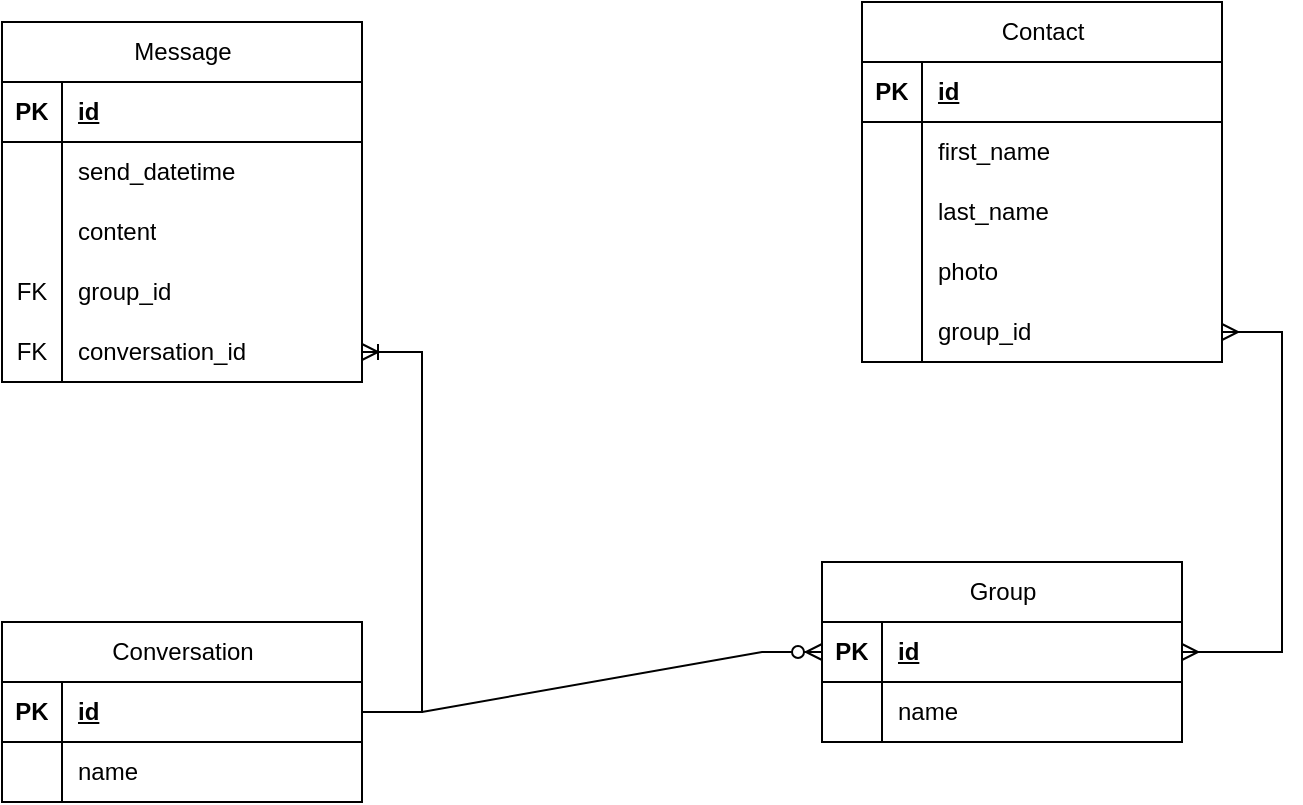<mxfile version="24.0.2" type="github">
  <diagram name="Page-1" id="xrr4apngarKOUb4QRKVY">
    <mxGraphModel dx="989" dy="1609" grid="1" gridSize="10" guides="1" tooltips="1" connect="1" arrows="1" fold="1" page="1" pageScale="1" pageWidth="850" pageHeight="1100" math="0" shadow="0">
      <root>
        <mxCell id="0" />
        <mxCell id="1" parent="0" />
        <mxCell id="gwMFD_dtJmfHwLMGCvl7-32" value="&lt;span style=&quot;font-weight: 400; text-wrap: wrap;&quot;&gt;Contact&lt;/span&gt;" style="shape=table;startSize=30;container=1;collapsible=1;childLayout=tableLayout;fixedRows=1;rowLines=0;fontStyle=1;align=center;resizeLast=1;html=1;" vertex="1" parent="1">
          <mxGeometry x="550" y="-10" width="180" height="180" as="geometry" />
        </mxCell>
        <mxCell id="gwMFD_dtJmfHwLMGCvl7-33" value="" style="shape=tableRow;horizontal=0;startSize=0;swimlaneHead=0;swimlaneBody=0;fillColor=none;collapsible=0;dropTarget=0;points=[[0,0.5],[1,0.5]];portConstraint=eastwest;top=0;left=0;right=0;bottom=1;" vertex="1" parent="gwMFD_dtJmfHwLMGCvl7-32">
          <mxGeometry y="30" width="180" height="30" as="geometry" />
        </mxCell>
        <mxCell id="gwMFD_dtJmfHwLMGCvl7-34" value="PK" style="shape=partialRectangle;connectable=0;fillColor=none;top=0;left=0;bottom=0;right=0;fontStyle=1;overflow=hidden;whiteSpace=wrap;html=1;" vertex="1" parent="gwMFD_dtJmfHwLMGCvl7-33">
          <mxGeometry width="30" height="30" as="geometry">
            <mxRectangle width="30" height="30" as="alternateBounds" />
          </mxGeometry>
        </mxCell>
        <mxCell id="gwMFD_dtJmfHwLMGCvl7-35" value="id" style="shape=partialRectangle;connectable=0;fillColor=none;top=0;left=0;bottom=0;right=0;align=left;spacingLeft=6;fontStyle=5;overflow=hidden;whiteSpace=wrap;html=1;" vertex="1" parent="gwMFD_dtJmfHwLMGCvl7-33">
          <mxGeometry x="30" width="150" height="30" as="geometry">
            <mxRectangle width="150" height="30" as="alternateBounds" />
          </mxGeometry>
        </mxCell>
        <mxCell id="gwMFD_dtJmfHwLMGCvl7-36" value="" style="shape=tableRow;horizontal=0;startSize=0;swimlaneHead=0;swimlaneBody=0;fillColor=none;collapsible=0;dropTarget=0;points=[[0,0.5],[1,0.5]];portConstraint=eastwest;top=0;left=0;right=0;bottom=0;" vertex="1" parent="gwMFD_dtJmfHwLMGCvl7-32">
          <mxGeometry y="60" width="180" height="30" as="geometry" />
        </mxCell>
        <mxCell id="gwMFD_dtJmfHwLMGCvl7-37" value="" style="shape=partialRectangle;connectable=0;fillColor=none;top=0;left=0;bottom=0;right=0;editable=1;overflow=hidden;whiteSpace=wrap;html=1;" vertex="1" parent="gwMFD_dtJmfHwLMGCvl7-36">
          <mxGeometry width="30" height="30" as="geometry">
            <mxRectangle width="30" height="30" as="alternateBounds" />
          </mxGeometry>
        </mxCell>
        <mxCell id="gwMFD_dtJmfHwLMGCvl7-38" value="first_name" style="shape=partialRectangle;connectable=0;fillColor=none;top=0;left=0;bottom=0;right=0;align=left;spacingLeft=6;overflow=hidden;whiteSpace=wrap;html=1;" vertex="1" parent="gwMFD_dtJmfHwLMGCvl7-36">
          <mxGeometry x="30" width="150" height="30" as="geometry">
            <mxRectangle width="150" height="30" as="alternateBounds" />
          </mxGeometry>
        </mxCell>
        <mxCell id="gwMFD_dtJmfHwLMGCvl7-39" value="" style="shape=tableRow;horizontal=0;startSize=0;swimlaneHead=0;swimlaneBody=0;fillColor=none;collapsible=0;dropTarget=0;points=[[0,0.5],[1,0.5]];portConstraint=eastwest;top=0;left=0;right=0;bottom=0;" vertex="1" parent="gwMFD_dtJmfHwLMGCvl7-32">
          <mxGeometry y="90" width="180" height="30" as="geometry" />
        </mxCell>
        <mxCell id="gwMFD_dtJmfHwLMGCvl7-40" value="" style="shape=partialRectangle;connectable=0;fillColor=none;top=0;left=0;bottom=0;right=0;editable=1;overflow=hidden;whiteSpace=wrap;html=1;" vertex="1" parent="gwMFD_dtJmfHwLMGCvl7-39">
          <mxGeometry width="30" height="30" as="geometry">
            <mxRectangle width="30" height="30" as="alternateBounds" />
          </mxGeometry>
        </mxCell>
        <mxCell id="gwMFD_dtJmfHwLMGCvl7-41" value="last_name" style="shape=partialRectangle;connectable=0;fillColor=none;top=0;left=0;bottom=0;right=0;align=left;spacingLeft=6;overflow=hidden;whiteSpace=wrap;html=1;" vertex="1" parent="gwMFD_dtJmfHwLMGCvl7-39">
          <mxGeometry x="30" width="150" height="30" as="geometry">
            <mxRectangle width="150" height="30" as="alternateBounds" />
          </mxGeometry>
        </mxCell>
        <mxCell id="gwMFD_dtJmfHwLMGCvl7-42" value="" style="shape=tableRow;horizontal=0;startSize=0;swimlaneHead=0;swimlaneBody=0;fillColor=none;collapsible=0;dropTarget=0;points=[[0,0.5],[1,0.5]];portConstraint=eastwest;top=0;left=0;right=0;bottom=0;" vertex="1" parent="gwMFD_dtJmfHwLMGCvl7-32">
          <mxGeometry y="120" width="180" height="30" as="geometry" />
        </mxCell>
        <mxCell id="gwMFD_dtJmfHwLMGCvl7-43" value="" style="shape=partialRectangle;connectable=0;fillColor=none;top=0;left=0;bottom=0;right=0;editable=1;overflow=hidden;whiteSpace=wrap;html=1;" vertex="1" parent="gwMFD_dtJmfHwLMGCvl7-42">
          <mxGeometry width="30" height="30" as="geometry">
            <mxRectangle width="30" height="30" as="alternateBounds" />
          </mxGeometry>
        </mxCell>
        <mxCell id="gwMFD_dtJmfHwLMGCvl7-44" value="photo" style="shape=partialRectangle;connectable=0;fillColor=none;top=0;left=0;bottom=0;right=0;align=left;spacingLeft=6;overflow=hidden;whiteSpace=wrap;html=1;" vertex="1" parent="gwMFD_dtJmfHwLMGCvl7-42">
          <mxGeometry x="30" width="150" height="30" as="geometry">
            <mxRectangle width="150" height="30" as="alternateBounds" />
          </mxGeometry>
        </mxCell>
        <mxCell id="gwMFD_dtJmfHwLMGCvl7-62" value="" style="shape=tableRow;horizontal=0;startSize=0;swimlaneHead=0;swimlaneBody=0;fillColor=none;collapsible=0;dropTarget=0;points=[[0,0.5],[1,0.5]];portConstraint=eastwest;top=0;left=0;right=0;bottom=0;" vertex="1" parent="gwMFD_dtJmfHwLMGCvl7-32">
          <mxGeometry y="150" width="180" height="30" as="geometry" />
        </mxCell>
        <mxCell id="gwMFD_dtJmfHwLMGCvl7-63" value="" style="shape=partialRectangle;connectable=0;fillColor=none;top=0;left=0;bottom=0;right=0;editable=1;overflow=hidden;whiteSpace=wrap;html=1;" vertex="1" parent="gwMFD_dtJmfHwLMGCvl7-62">
          <mxGeometry width="30" height="30" as="geometry">
            <mxRectangle width="30" height="30" as="alternateBounds" />
          </mxGeometry>
        </mxCell>
        <mxCell id="gwMFD_dtJmfHwLMGCvl7-64" value="group_id" style="shape=partialRectangle;connectable=0;fillColor=none;top=0;left=0;bottom=0;right=0;align=left;spacingLeft=6;overflow=hidden;whiteSpace=wrap;html=1;" vertex="1" parent="gwMFD_dtJmfHwLMGCvl7-62">
          <mxGeometry x="30" width="150" height="30" as="geometry">
            <mxRectangle width="150" height="30" as="alternateBounds" />
          </mxGeometry>
        </mxCell>
        <mxCell id="gwMFD_dtJmfHwLMGCvl7-45" value="&lt;span style=&quot;font-weight: 400; text-wrap: wrap;&quot;&gt;Message&lt;/span&gt;" style="shape=table;startSize=30;container=1;collapsible=1;childLayout=tableLayout;fixedRows=1;rowLines=0;fontStyle=1;align=center;resizeLast=1;html=1;" vertex="1" parent="1">
          <mxGeometry x="120" width="180" height="180" as="geometry" />
        </mxCell>
        <mxCell id="gwMFD_dtJmfHwLMGCvl7-46" value="" style="shape=tableRow;horizontal=0;startSize=0;swimlaneHead=0;swimlaneBody=0;fillColor=none;collapsible=0;dropTarget=0;points=[[0,0.5],[1,0.5]];portConstraint=eastwest;top=0;left=0;right=0;bottom=1;" vertex="1" parent="gwMFD_dtJmfHwLMGCvl7-45">
          <mxGeometry y="30" width="180" height="30" as="geometry" />
        </mxCell>
        <mxCell id="gwMFD_dtJmfHwLMGCvl7-47" value="PK" style="shape=partialRectangle;connectable=0;fillColor=none;top=0;left=0;bottom=0;right=0;fontStyle=1;overflow=hidden;whiteSpace=wrap;html=1;" vertex="1" parent="gwMFD_dtJmfHwLMGCvl7-46">
          <mxGeometry width="30" height="30" as="geometry">
            <mxRectangle width="30" height="30" as="alternateBounds" />
          </mxGeometry>
        </mxCell>
        <mxCell id="gwMFD_dtJmfHwLMGCvl7-48" value="id" style="shape=partialRectangle;connectable=0;fillColor=none;top=0;left=0;bottom=0;right=0;align=left;spacingLeft=6;fontStyle=5;overflow=hidden;whiteSpace=wrap;html=1;" vertex="1" parent="gwMFD_dtJmfHwLMGCvl7-46">
          <mxGeometry x="30" width="150" height="30" as="geometry">
            <mxRectangle width="150" height="30" as="alternateBounds" />
          </mxGeometry>
        </mxCell>
        <mxCell id="gwMFD_dtJmfHwLMGCvl7-49" value="" style="shape=tableRow;horizontal=0;startSize=0;swimlaneHead=0;swimlaneBody=0;fillColor=none;collapsible=0;dropTarget=0;points=[[0,0.5],[1,0.5]];portConstraint=eastwest;top=0;left=0;right=0;bottom=0;" vertex="1" parent="gwMFD_dtJmfHwLMGCvl7-45">
          <mxGeometry y="60" width="180" height="30" as="geometry" />
        </mxCell>
        <mxCell id="gwMFD_dtJmfHwLMGCvl7-50" value="" style="shape=partialRectangle;connectable=0;fillColor=none;top=0;left=0;bottom=0;right=0;editable=1;overflow=hidden;whiteSpace=wrap;html=1;" vertex="1" parent="gwMFD_dtJmfHwLMGCvl7-49">
          <mxGeometry width="30" height="30" as="geometry">
            <mxRectangle width="30" height="30" as="alternateBounds" />
          </mxGeometry>
        </mxCell>
        <mxCell id="gwMFD_dtJmfHwLMGCvl7-51" value="send_datetime" style="shape=partialRectangle;connectable=0;fillColor=none;top=0;left=0;bottom=0;right=0;align=left;spacingLeft=6;overflow=hidden;whiteSpace=wrap;html=1;" vertex="1" parent="gwMFD_dtJmfHwLMGCvl7-49">
          <mxGeometry x="30" width="150" height="30" as="geometry">
            <mxRectangle width="150" height="30" as="alternateBounds" />
          </mxGeometry>
        </mxCell>
        <mxCell id="gwMFD_dtJmfHwLMGCvl7-52" value="" style="shape=tableRow;horizontal=0;startSize=0;swimlaneHead=0;swimlaneBody=0;fillColor=none;collapsible=0;dropTarget=0;points=[[0,0.5],[1,0.5]];portConstraint=eastwest;top=0;left=0;right=0;bottom=0;" vertex="1" parent="gwMFD_dtJmfHwLMGCvl7-45">
          <mxGeometry y="90" width="180" height="30" as="geometry" />
        </mxCell>
        <mxCell id="gwMFD_dtJmfHwLMGCvl7-53" value="" style="shape=partialRectangle;connectable=0;fillColor=none;top=0;left=0;bottom=0;right=0;editable=1;overflow=hidden;whiteSpace=wrap;html=1;" vertex="1" parent="gwMFD_dtJmfHwLMGCvl7-52">
          <mxGeometry width="30" height="30" as="geometry">
            <mxRectangle width="30" height="30" as="alternateBounds" />
          </mxGeometry>
        </mxCell>
        <mxCell id="gwMFD_dtJmfHwLMGCvl7-54" value="content" style="shape=partialRectangle;connectable=0;fillColor=none;top=0;left=0;bottom=0;right=0;align=left;spacingLeft=6;overflow=hidden;whiteSpace=wrap;html=1;" vertex="1" parent="gwMFD_dtJmfHwLMGCvl7-52">
          <mxGeometry x="30" width="150" height="30" as="geometry">
            <mxRectangle width="150" height="30" as="alternateBounds" />
          </mxGeometry>
        </mxCell>
        <mxCell id="gwMFD_dtJmfHwLMGCvl7-55" value="" style="shape=tableRow;horizontal=0;startSize=0;swimlaneHead=0;swimlaneBody=0;fillColor=none;collapsible=0;dropTarget=0;points=[[0,0.5],[1,0.5]];portConstraint=eastwest;top=0;left=0;right=0;bottom=0;" vertex="1" parent="gwMFD_dtJmfHwLMGCvl7-45">
          <mxGeometry y="120" width="180" height="30" as="geometry" />
        </mxCell>
        <mxCell id="gwMFD_dtJmfHwLMGCvl7-56" value="FK" style="shape=partialRectangle;connectable=0;fillColor=none;top=0;left=0;bottom=0;right=0;editable=1;overflow=hidden;whiteSpace=wrap;html=1;" vertex="1" parent="gwMFD_dtJmfHwLMGCvl7-55">
          <mxGeometry width="30" height="30" as="geometry">
            <mxRectangle width="30" height="30" as="alternateBounds" />
          </mxGeometry>
        </mxCell>
        <mxCell id="gwMFD_dtJmfHwLMGCvl7-57" value="group_id" style="shape=partialRectangle;connectable=0;fillColor=none;top=0;left=0;bottom=0;right=0;align=left;spacingLeft=6;overflow=hidden;whiteSpace=wrap;html=1;" vertex="1" parent="gwMFD_dtJmfHwLMGCvl7-55">
          <mxGeometry x="30" width="150" height="30" as="geometry">
            <mxRectangle width="150" height="30" as="alternateBounds" />
          </mxGeometry>
        </mxCell>
        <mxCell id="gwMFD_dtJmfHwLMGCvl7-74" value="" style="shape=tableRow;horizontal=0;startSize=0;swimlaneHead=0;swimlaneBody=0;fillColor=none;collapsible=0;dropTarget=0;points=[[0,0.5],[1,0.5]];portConstraint=eastwest;top=0;left=0;right=0;bottom=0;" vertex="1" parent="gwMFD_dtJmfHwLMGCvl7-45">
          <mxGeometry y="150" width="180" height="30" as="geometry" />
        </mxCell>
        <mxCell id="gwMFD_dtJmfHwLMGCvl7-75" value="FK" style="shape=partialRectangle;connectable=0;fillColor=none;top=0;left=0;bottom=0;right=0;editable=1;overflow=hidden;whiteSpace=wrap;html=1;" vertex="1" parent="gwMFD_dtJmfHwLMGCvl7-74">
          <mxGeometry width="30" height="30" as="geometry">
            <mxRectangle width="30" height="30" as="alternateBounds" />
          </mxGeometry>
        </mxCell>
        <mxCell id="gwMFD_dtJmfHwLMGCvl7-76" value="conversation_id" style="shape=partialRectangle;connectable=0;fillColor=none;top=0;left=0;bottom=0;right=0;align=left;spacingLeft=6;overflow=hidden;whiteSpace=wrap;html=1;" vertex="1" parent="gwMFD_dtJmfHwLMGCvl7-74">
          <mxGeometry x="30" width="150" height="30" as="geometry">
            <mxRectangle width="150" height="30" as="alternateBounds" />
          </mxGeometry>
        </mxCell>
        <mxCell id="gwMFD_dtJmfHwLMGCvl7-19" value="&lt;span style=&quot;font-weight: 400; text-wrap: wrap;&quot;&gt;Group&lt;/span&gt;" style="shape=table;startSize=30;container=1;collapsible=1;childLayout=tableLayout;fixedRows=1;rowLines=0;fontStyle=1;align=center;resizeLast=1;html=1;" vertex="1" parent="1">
          <mxGeometry x="530" y="270" width="180" height="90" as="geometry" />
        </mxCell>
        <mxCell id="gwMFD_dtJmfHwLMGCvl7-20" value="" style="shape=tableRow;horizontal=0;startSize=0;swimlaneHead=0;swimlaneBody=0;fillColor=none;collapsible=0;dropTarget=0;points=[[0,0.5],[1,0.5]];portConstraint=eastwest;top=0;left=0;right=0;bottom=1;" vertex="1" parent="gwMFD_dtJmfHwLMGCvl7-19">
          <mxGeometry y="30" width="180" height="30" as="geometry" />
        </mxCell>
        <mxCell id="gwMFD_dtJmfHwLMGCvl7-21" value="PK" style="shape=partialRectangle;connectable=0;fillColor=none;top=0;left=0;bottom=0;right=0;fontStyle=1;overflow=hidden;whiteSpace=wrap;html=1;" vertex="1" parent="gwMFD_dtJmfHwLMGCvl7-20">
          <mxGeometry width="30" height="30" as="geometry">
            <mxRectangle width="30" height="30" as="alternateBounds" />
          </mxGeometry>
        </mxCell>
        <mxCell id="gwMFD_dtJmfHwLMGCvl7-22" value="id" style="shape=partialRectangle;connectable=0;fillColor=none;top=0;left=0;bottom=0;right=0;align=left;spacingLeft=6;fontStyle=5;overflow=hidden;whiteSpace=wrap;html=1;" vertex="1" parent="gwMFD_dtJmfHwLMGCvl7-20">
          <mxGeometry x="30" width="150" height="30" as="geometry">
            <mxRectangle width="150" height="30" as="alternateBounds" />
          </mxGeometry>
        </mxCell>
        <mxCell id="gwMFD_dtJmfHwLMGCvl7-23" value="" style="shape=tableRow;horizontal=0;startSize=0;swimlaneHead=0;swimlaneBody=0;fillColor=none;collapsible=0;dropTarget=0;points=[[0,0.5],[1,0.5]];portConstraint=eastwest;top=0;left=0;right=0;bottom=0;" vertex="1" parent="gwMFD_dtJmfHwLMGCvl7-19">
          <mxGeometry y="60" width="180" height="30" as="geometry" />
        </mxCell>
        <mxCell id="gwMFD_dtJmfHwLMGCvl7-24" value="" style="shape=partialRectangle;connectable=0;fillColor=none;top=0;left=0;bottom=0;right=0;editable=1;overflow=hidden;whiteSpace=wrap;html=1;" vertex="1" parent="gwMFD_dtJmfHwLMGCvl7-23">
          <mxGeometry width="30" height="30" as="geometry">
            <mxRectangle width="30" height="30" as="alternateBounds" />
          </mxGeometry>
        </mxCell>
        <mxCell id="gwMFD_dtJmfHwLMGCvl7-25" value="name" style="shape=partialRectangle;connectable=0;fillColor=none;top=0;left=0;bottom=0;right=0;align=left;spacingLeft=6;overflow=hidden;whiteSpace=wrap;html=1;" vertex="1" parent="gwMFD_dtJmfHwLMGCvl7-23">
          <mxGeometry x="30" width="150" height="30" as="geometry">
            <mxRectangle width="150" height="30" as="alternateBounds" />
          </mxGeometry>
        </mxCell>
        <mxCell id="gwMFD_dtJmfHwLMGCvl7-61" value="" style="edgeStyle=entityRelationEdgeStyle;fontSize=12;html=1;endArrow=ERzeroToMany;endFill=1;rounded=0;exitX=1;exitY=0.5;exitDx=0;exitDy=0;entryX=0;entryY=0.5;entryDx=0;entryDy=0;" edge="1" parent="1" source="gwMFD_dtJmfHwLMGCvl7-67" target="gwMFD_dtJmfHwLMGCvl7-20">
          <mxGeometry width="100" height="100" relative="1" as="geometry">
            <mxPoint x="360" y="270" as="sourcePoint" />
            <mxPoint x="350" y="240" as="targetPoint" />
            <Array as="points">
              <mxPoint x="300" y="300" />
            </Array>
          </mxGeometry>
        </mxCell>
        <mxCell id="gwMFD_dtJmfHwLMGCvl7-65" value="" style="edgeStyle=entityRelationEdgeStyle;fontSize=12;html=1;endArrow=ERmany;startArrow=ERmany;rounded=0;entryX=1;entryY=0.5;entryDx=0;entryDy=0;" edge="1" parent="1" source="gwMFD_dtJmfHwLMGCvl7-62" target="gwMFD_dtJmfHwLMGCvl7-20">
          <mxGeometry width="100" height="100" relative="1" as="geometry">
            <mxPoint x="260" y="300" as="sourcePoint" />
            <mxPoint x="360" y="200" as="targetPoint" />
            <Array as="points">
              <mxPoint x="720" y="180" />
              <mxPoint x="760" y="320" />
              <mxPoint x="780" y="250" />
            </Array>
          </mxGeometry>
        </mxCell>
        <mxCell id="gwMFD_dtJmfHwLMGCvl7-66" value="&lt;span style=&quot;font-weight: 400; text-wrap: wrap;&quot;&gt;Conversation&lt;/span&gt;" style="shape=table;startSize=30;container=1;collapsible=1;childLayout=tableLayout;fixedRows=1;rowLines=0;fontStyle=1;align=center;resizeLast=1;html=1;" vertex="1" parent="1">
          <mxGeometry x="120" y="300" width="180" height="90" as="geometry" />
        </mxCell>
        <mxCell id="gwMFD_dtJmfHwLMGCvl7-67" value="" style="shape=tableRow;horizontal=0;startSize=0;swimlaneHead=0;swimlaneBody=0;fillColor=none;collapsible=0;dropTarget=0;points=[[0,0.5],[1,0.5]];portConstraint=eastwest;top=0;left=0;right=0;bottom=1;" vertex="1" parent="gwMFD_dtJmfHwLMGCvl7-66">
          <mxGeometry y="30" width="180" height="30" as="geometry" />
        </mxCell>
        <mxCell id="gwMFD_dtJmfHwLMGCvl7-68" value="PK" style="shape=partialRectangle;connectable=0;fillColor=none;top=0;left=0;bottom=0;right=0;fontStyle=1;overflow=hidden;whiteSpace=wrap;html=1;" vertex="1" parent="gwMFD_dtJmfHwLMGCvl7-67">
          <mxGeometry width="30" height="30" as="geometry">
            <mxRectangle width="30" height="30" as="alternateBounds" />
          </mxGeometry>
        </mxCell>
        <mxCell id="gwMFD_dtJmfHwLMGCvl7-69" value="id" style="shape=partialRectangle;connectable=0;fillColor=none;top=0;left=0;bottom=0;right=0;align=left;spacingLeft=6;fontStyle=5;overflow=hidden;whiteSpace=wrap;html=1;" vertex="1" parent="gwMFD_dtJmfHwLMGCvl7-67">
          <mxGeometry x="30" width="150" height="30" as="geometry">
            <mxRectangle width="150" height="30" as="alternateBounds" />
          </mxGeometry>
        </mxCell>
        <mxCell id="gwMFD_dtJmfHwLMGCvl7-70" value="" style="shape=tableRow;horizontal=0;startSize=0;swimlaneHead=0;swimlaneBody=0;fillColor=none;collapsible=0;dropTarget=0;points=[[0,0.5],[1,0.5]];portConstraint=eastwest;top=0;left=0;right=0;bottom=0;" vertex="1" parent="gwMFD_dtJmfHwLMGCvl7-66">
          <mxGeometry y="60" width="180" height="30" as="geometry" />
        </mxCell>
        <mxCell id="gwMFD_dtJmfHwLMGCvl7-71" value="" style="shape=partialRectangle;connectable=0;fillColor=none;top=0;left=0;bottom=0;right=0;editable=1;overflow=hidden;whiteSpace=wrap;html=1;" vertex="1" parent="gwMFD_dtJmfHwLMGCvl7-70">
          <mxGeometry width="30" height="30" as="geometry">
            <mxRectangle width="30" height="30" as="alternateBounds" />
          </mxGeometry>
        </mxCell>
        <mxCell id="gwMFD_dtJmfHwLMGCvl7-72" value="name" style="shape=partialRectangle;connectable=0;fillColor=none;top=0;left=0;bottom=0;right=0;align=left;spacingLeft=6;overflow=hidden;whiteSpace=wrap;html=1;" vertex="1" parent="gwMFD_dtJmfHwLMGCvl7-70">
          <mxGeometry x="30" width="150" height="30" as="geometry">
            <mxRectangle width="150" height="30" as="alternateBounds" />
          </mxGeometry>
        </mxCell>
        <mxCell id="gwMFD_dtJmfHwLMGCvl7-73" value="" style="edgeStyle=entityRelationEdgeStyle;fontSize=12;html=1;endArrow=ERoneToMany;rounded=0;" edge="1" parent="1" source="gwMFD_dtJmfHwLMGCvl7-67" target="gwMFD_dtJmfHwLMGCvl7-74">
          <mxGeometry width="100" height="100" relative="1" as="geometry">
            <mxPoint x="60" y="330" as="sourcePoint" />
            <mxPoint x="120" y="170" as="targetPoint" />
            <Array as="points">
              <mxPoint x="70" y="280" />
              <mxPoint x="70" y="340" />
              <mxPoint x="110" y="200" />
            </Array>
          </mxGeometry>
        </mxCell>
      </root>
    </mxGraphModel>
  </diagram>
</mxfile>
